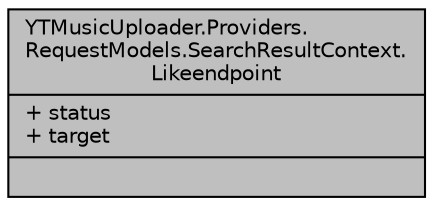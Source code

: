 digraph "YTMusicUploader.Providers.RequestModels.SearchResultContext.Likeendpoint"
{
 // LATEX_PDF_SIZE
  edge [fontname="Helvetica",fontsize="10",labelfontname="Helvetica",labelfontsize="10"];
  node [fontname="Helvetica",fontsize="10",shape=record];
  Node1 [label="{YTMusicUploader.Providers.\lRequestModels.SearchResultContext.\lLikeendpoint\n|+ status\l+ target\l|}",height=0.2,width=0.4,color="black", fillcolor="grey75", style="filled", fontcolor="black",tooltip=" "];
}
